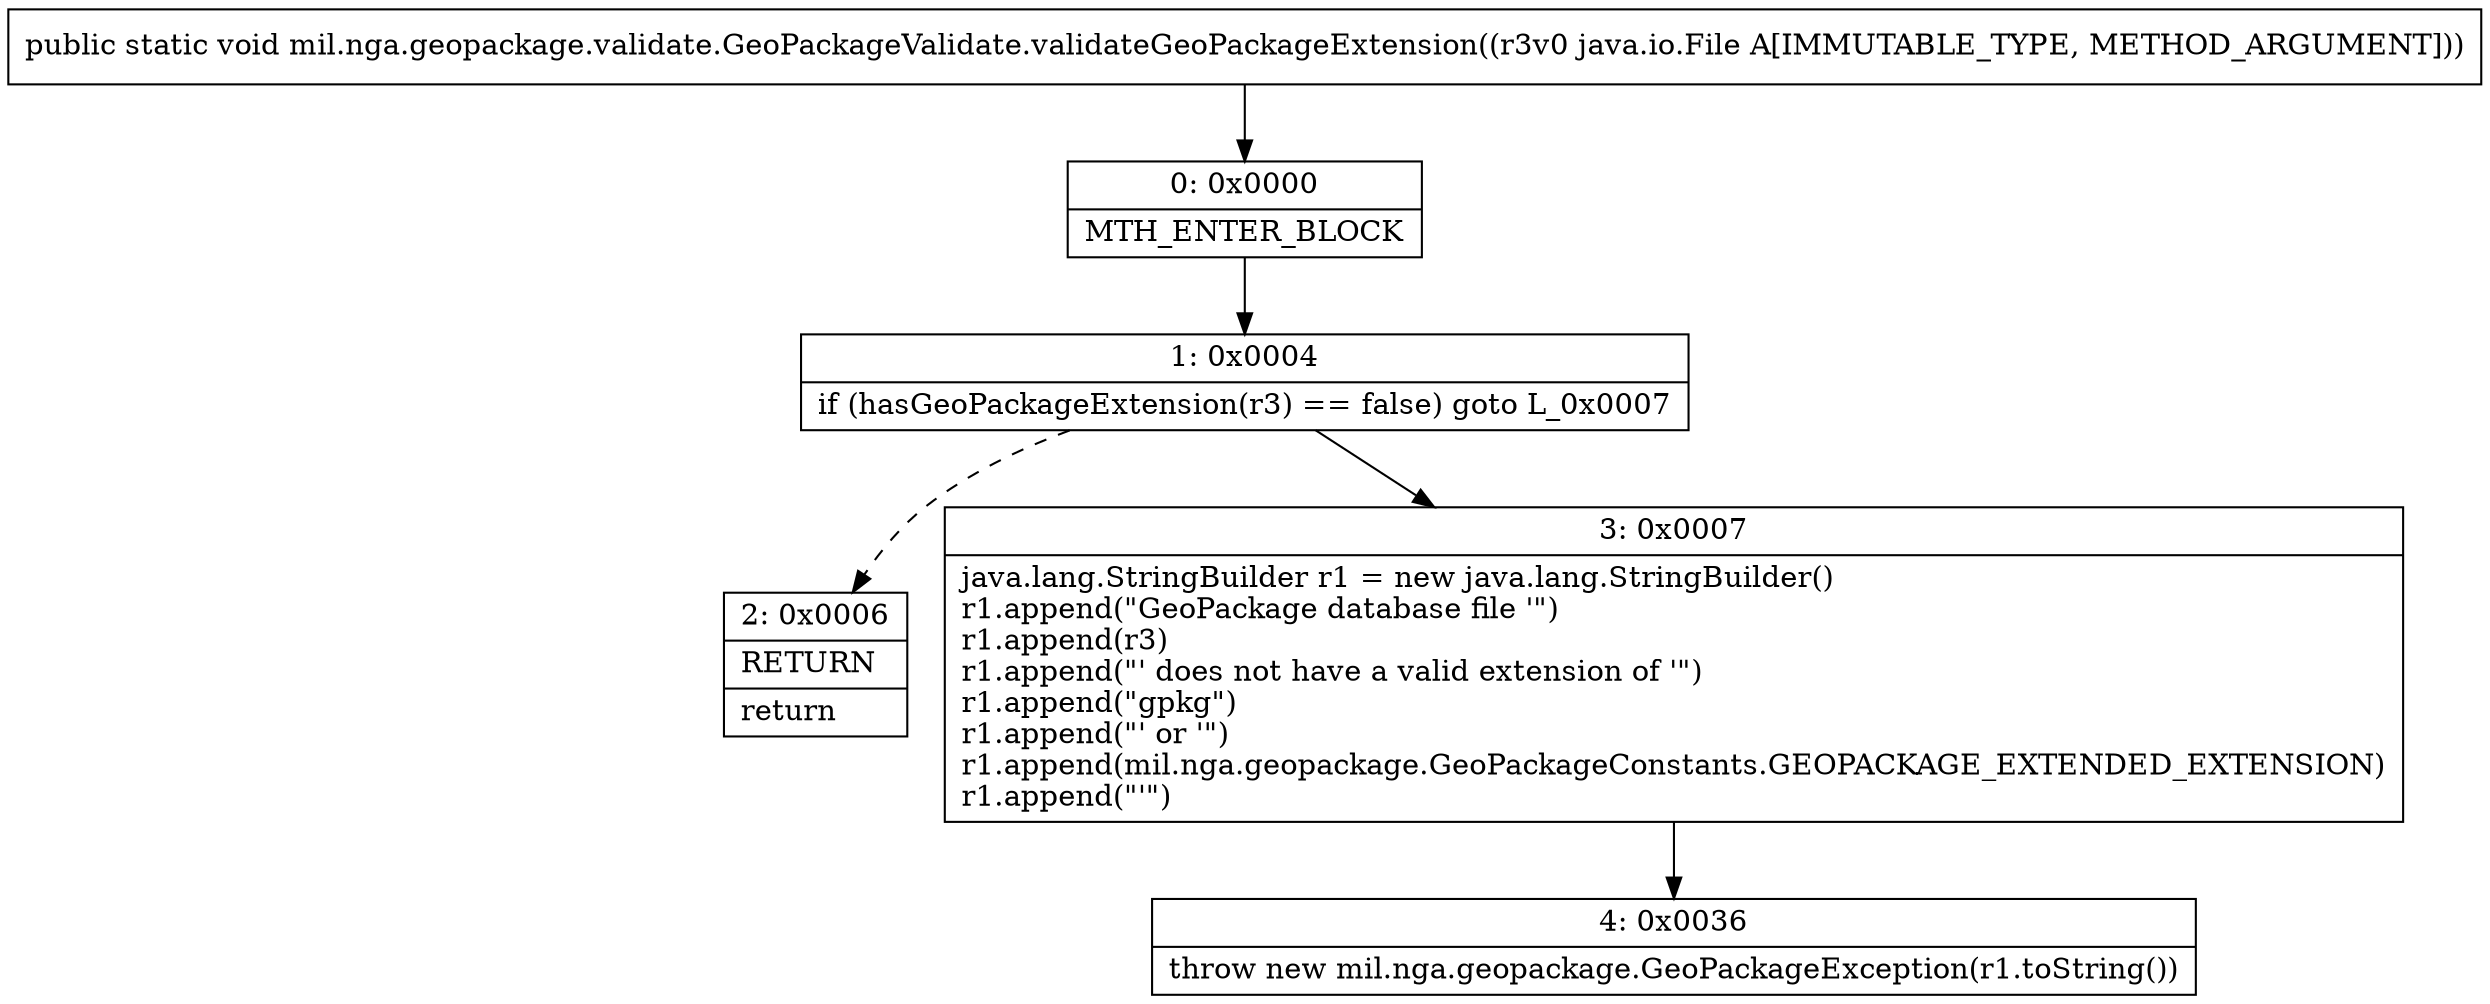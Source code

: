 digraph "CFG formil.nga.geopackage.validate.GeoPackageValidate.validateGeoPackageExtension(Ljava\/io\/File;)V" {
Node_0 [shape=record,label="{0\:\ 0x0000|MTH_ENTER_BLOCK\l}"];
Node_1 [shape=record,label="{1\:\ 0x0004|if (hasGeoPackageExtension(r3) == false) goto L_0x0007\l}"];
Node_2 [shape=record,label="{2\:\ 0x0006|RETURN\l|return\l}"];
Node_3 [shape=record,label="{3\:\ 0x0007|java.lang.StringBuilder r1 = new java.lang.StringBuilder()\lr1.append(\"GeoPackage database file '\")\lr1.append(r3)\lr1.append(\"' does not have a valid extension of '\")\lr1.append(\"gpkg\")\lr1.append(\"' or '\")\lr1.append(mil.nga.geopackage.GeoPackageConstants.GEOPACKAGE_EXTENDED_EXTENSION)\lr1.append(\"'\")\l}"];
Node_4 [shape=record,label="{4\:\ 0x0036|throw new mil.nga.geopackage.GeoPackageException(r1.toString())\l}"];
MethodNode[shape=record,label="{public static void mil.nga.geopackage.validate.GeoPackageValidate.validateGeoPackageExtension((r3v0 java.io.File A[IMMUTABLE_TYPE, METHOD_ARGUMENT])) }"];
MethodNode -> Node_0;
Node_0 -> Node_1;
Node_1 -> Node_2[style=dashed];
Node_1 -> Node_3;
Node_3 -> Node_4;
}

